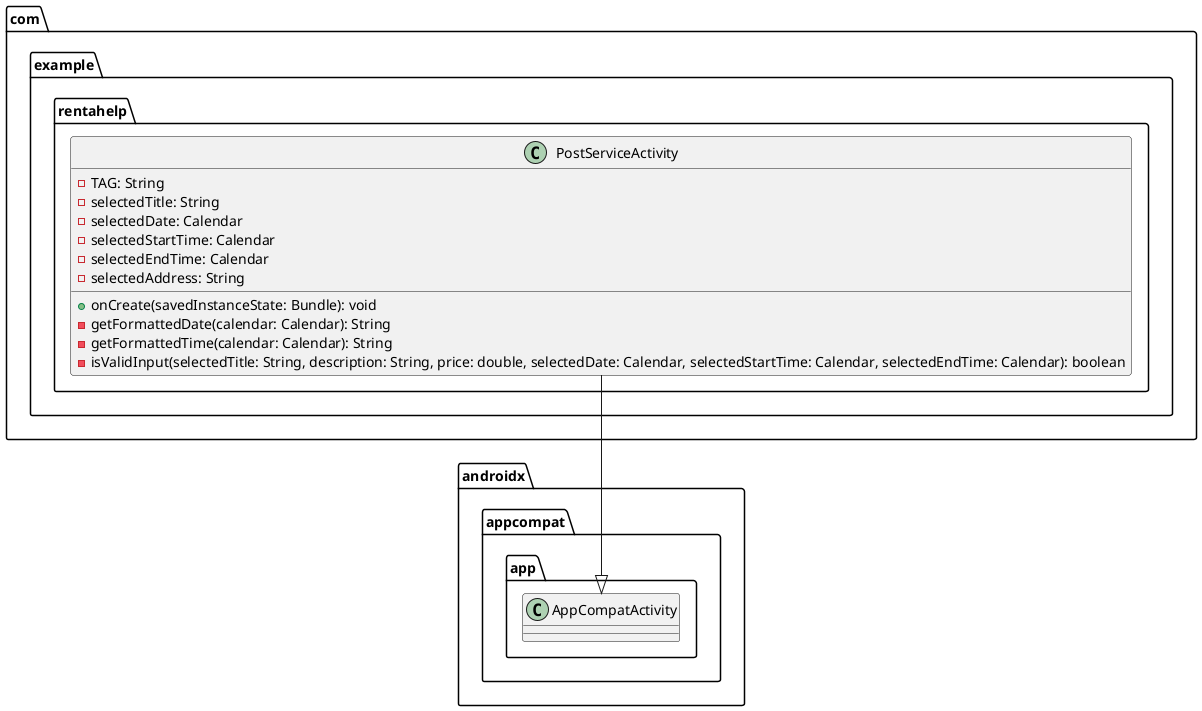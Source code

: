 @startuml

package com.example.rentahelp {
    class PostServiceActivity {
        - TAG: String
        - selectedTitle: String
        - selectedDate: Calendar
        - selectedStartTime: Calendar
        - selectedEndTime: Calendar
        - selectedAddress: String
        + onCreate(savedInstanceState: Bundle): void
        - getFormattedDate(calendar: Calendar): String
        - getFormattedTime(calendar: Calendar): String
        - isValidInput(selectedTitle: String, description: String, price: double, selectedDate: Calendar, selectedStartTime: Calendar, selectedEndTime: Calendar): boolean
    }
}

com.example.rentahelp.PostServiceActivity --|> androidx.appcompat.app.AppCompatActivity

@enduml

